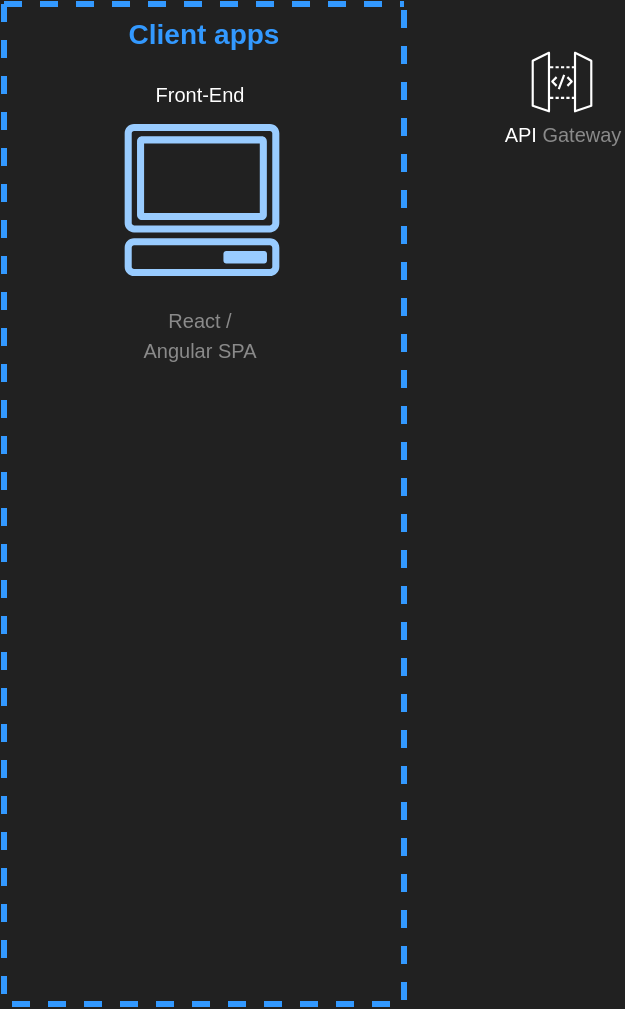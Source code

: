 <mxfile version="24.7.16">
  <diagram name="Página-1" id="XeOe8NWcu0kiPKFnsV3s">
    <mxGraphModel dx="683" dy="1520" grid="1" gridSize="10" guides="1" tooltips="1" connect="1" arrows="1" fold="1" page="1" pageScale="1" pageWidth="827" pageHeight="1169" background="#212121" math="0" shadow="0">
      <root>
        <mxCell id="0" />
        <mxCell id="1" parent="0" />
        <mxCell id="Vj6AmxVf0trEwSzTgeyn-4" value="" style="swimlane;startSize=0;strokeColor=#3399FF;strokeWidth=3;dashed=1;" vertex="1" parent="1">
          <mxGeometry x="30" y="-20" width="200" height="500" as="geometry" />
        </mxCell>
        <mxCell id="Vj6AmxVf0trEwSzTgeyn-5" value="&lt;b&gt;&lt;font color=&quot;#3399ff&quot; style=&quot;font-size: 14px;&quot;&gt;Client apps&lt;/font&gt;&lt;/b&gt;" style="text;strokeColor=none;align=center;fillColor=none;html=1;verticalAlign=middle;whiteSpace=wrap;rounded=0;" vertex="1" parent="Vj6AmxVf0trEwSzTgeyn-4">
          <mxGeometry x="60" width="80" height="30" as="geometry" />
        </mxCell>
        <mxCell id="Vj6AmxVf0trEwSzTgeyn-7" value="" style="shape=image;verticalLabelPosition=bottom;labelBackgroundColor=default;verticalAlign=top;aspect=fixed;imageAspect=0;image=https://www.htmlecsspro.com/uploads/images/2018/03/formulario-de-login-e-cadastro-com-html5-e-css3-1522145690.png;" vertex="1" parent="Vj6AmxVf0trEwSzTgeyn-4">
          <mxGeometry x="68" y="70" width="64" height="40" as="geometry" />
        </mxCell>
        <mxCell id="Vj6AmxVf0trEwSzTgeyn-8" value="&lt;font color=&quot;#8a8a8a&quot; style=&quot;font-size: 10px;&quot;&gt;React / Angular SPA&lt;/font&gt;" style="text;strokeColor=none;align=center;fillColor=none;html=1;verticalAlign=middle;whiteSpace=wrap;rounded=0;" vertex="1" parent="Vj6AmxVf0trEwSzTgeyn-4">
          <mxGeometry x="68" y="150" width="60" height="30" as="geometry" />
        </mxCell>
        <mxCell id="Vj6AmxVf0trEwSzTgeyn-9" value="&lt;font style=&quot;font-size: 10px;&quot; color=&quot;#ffffff&quot;&gt;Front-End&lt;/font&gt;" style="text;strokeColor=none;align=center;fillColor=none;html=1;verticalAlign=middle;whiteSpace=wrap;rounded=0;" vertex="1" parent="Vj6AmxVf0trEwSzTgeyn-4">
          <mxGeometry x="48" y="30" width="100" height="30" as="geometry" />
        </mxCell>
        <mxCell id="Vj6AmxVf0trEwSzTgeyn-11" value="" style="sketch=0;outlineConnect=0;fontColor=#232F3E;gradientColor=none;fillColor=#99CCFF;strokeColor=none;dashed=0;verticalLabelPosition=bottom;verticalAlign=top;align=center;html=1;fontSize=12;fontStyle=0;aspect=fixed;pointerEvents=1;shape=mxgraph.aws4.client;" vertex="1" parent="Vj6AmxVf0trEwSzTgeyn-4">
          <mxGeometry x="60" y="60" width="78" height="76" as="geometry" />
        </mxCell>
        <mxCell id="Vj6AmxVf0trEwSzTgeyn-12" value="" style="sketch=0;points=[[0,0,0],[0.25,0,0],[0.5,0,0],[0.75,0,0],[1,0,0],[0,1,0],[0.25,1,0],[0.5,1,0],[0.75,1,0],[1,1,0],[0,0.25,0],[0,0.5,0],[0,0.75,0],[1,0.25,0],[1,0.5,0],[1,0.75,0]];outlineConnect=0;fontColor=#232F3E;fillColor=none;strokeColor=#ffffff;dashed=0;verticalLabelPosition=bottom;verticalAlign=top;align=center;html=1;fontSize=12;fontStyle=0;aspect=fixed;shape=mxgraph.aws4.resourceIcon;resIcon=mxgraph.aws4.api_gateway;" vertex="1" parent="1">
          <mxGeometry x="290" width="38" height="38" as="geometry" />
        </mxCell>
        <mxCell id="Vj6AmxVf0trEwSzTgeyn-13" value="&lt;font color=&quot;#ffffff&quot; style=&quot;font-size: 10px;&quot;&gt;API&lt;/font&gt;&lt;font color=&quot;#8a8a8a&quot; style=&quot;font-size: 10px;&quot;&gt; Gateway&lt;/font&gt;" style="text;strokeColor=none;align=center;fillColor=none;html=1;verticalAlign=middle;whiteSpace=wrap;rounded=0;" vertex="1" parent="1">
          <mxGeometry x="278.5" y="30" width="61" height="30" as="geometry" />
        </mxCell>
      </root>
    </mxGraphModel>
  </diagram>
</mxfile>
